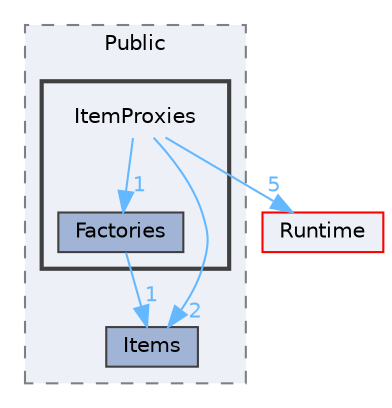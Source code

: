 digraph "ItemProxies"
{
 // INTERACTIVE_SVG=YES
 // LATEX_PDF_SIZE
  bgcolor="transparent";
  edge [fontname=Helvetica,fontsize=10,labelfontname=Helvetica,labelfontsize=10];
  node [fontname=Helvetica,fontsize=10,shape=box,height=0.2,width=0.4];
  compound=true
  subgraph clusterdir_beb735c3c183cccda32b4f16458f8e93 {
    graph [ bgcolor="#edf0f7", pencolor="grey50", label="Public", fontname=Helvetica,fontsize=10 style="filled,dashed", URL="dir_beb735c3c183cccda32b4f16458f8e93.html",tooltip=""]
  dir_d30103d04095f991adf950ad59c392af [label="Items", fillcolor="#a2b4d6", color="grey25", style="filled", URL="dir_d30103d04095f991adf950ad59c392af.html",tooltip=""];
  subgraph clusterdir_f6f7f86e81fa645839af0c14cc0b519c {
    graph [ bgcolor="#edf0f7", pencolor="grey25", label="", fontname=Helvetica,fontsize=10 style="filled,bold", URL="dir_f6f7f86e81fa645839af0c14cc0b519c.html",tooltip=""]
    dir_f6f7f86e81fa645839af0c14cc0b519c [shape=plaintext, label="ItemProxies"];
  dir_055bf5696bf6b0f545ca15ed1a311b14 [label="Factories", fillcolor="#a2b4d6", color="grey25", style="filled", URL="dir_055bf5696bf6b0f545ca15ed1a311b14.html",tooltip=""];
  }
  }
  dir_7536b172fbd480bfd146a1b1acd6856b [label="Runtime", fillcolor="#edf0f7", color="red", style="filled", URL="dir_7536b172fbd480bfd146a1b1acd6856b.html",tooltip=""];
  dir_f6f7f86e81fa645839af0c14cc0b519c->dir_055bf5696bf6b0f545ca15ed1a311b14 [headlabel="1", labeldistance=1.5 headhref="dir_000543_000390.html" href="dir_000543_000390.html" color="steelblue1" fontcolor="steelblue1"];
  dir_f6f7f86e81fa645839af0c14cc0b519c->dir_7536b172fbd480bfd146a1b1acd6856b [headlabel="5", labeldistance=1.5 headhref="dir_000543_000984.html" href="dir_000543_000984.html" color="steelblue1" fontcolor="steelblue1"];
  dir_f6f7f86e81fa645839af0c14cc0b519c->dir_d30103d04095f991adf950ad59c392af [headlabel="2", labeldistance=1.5 headhref="dir_000543_000544.html" href="dir_000543_000544.html" color="steelblue1" fontcolor="steelblue1"];
  dir_055bf5696bf6b0f545ca15ed1a311b14->dir_d30103d04095f991adf950ad59c392af [headlabel="1", labeldistance=1.5 headhref="dir_000390_000544.html" href="dir_000390_000544.html" color="steelblue1" fontcolor="steelblue1"];
}
